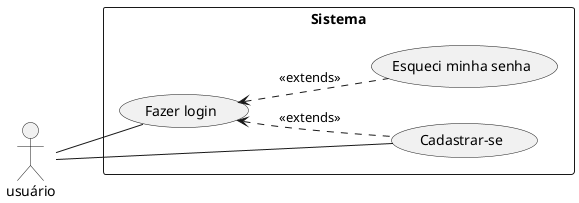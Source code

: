 @startuml

left to right direction
skinparam packageStyle rectangle

actor "usuário" as u

rectangle Sistema {
    (Fazer login) as fl
    (Cadastrar-se) as cs
    (Esqueci minha senha) as ems

    u -- fl
    u -- cs

    ' extensão
    fl <.. cs : <<extends>>
    fl <.. ems : <<extends>>
}

@enduml
